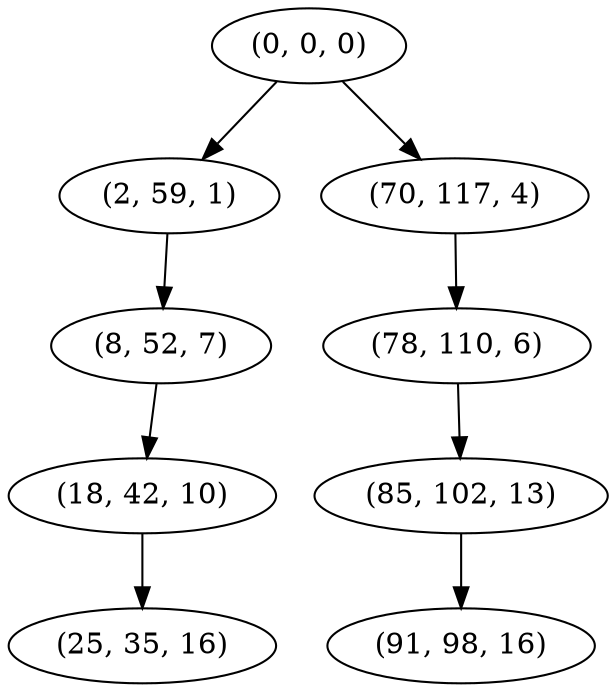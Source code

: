 digraph tree {
    "(0, 0, 0)";
    "(2, 59, 1)";
    "(8, 52, 7)";
    "(18, 42, 10)";
    "(25, 35, 16)";
    "(70, 117, 4)";
    "(78, 110, 6)";
    "(85, 102, 13)";
    "(91, 98, 16)";
    "(0, 0, 0)" -> "(2, 59, 1)";
    "(0, 0, 0)" -> "(70, 117, 4)";
    "(2, 59, 1)" -> "(8, 52, 7)";
    "(8, 52, 7)" -> "(18, 42, 10)";
    "(18, 42, 10)" -> "(25, 35, 16)";
    "(70, 117, 4)" -> "(78, 110, 6)";
    "(78, 110, 6)" -> "(85, 102, 13)";
    "(85, 102, 13)" -> "(91, 98, 16)";
}
